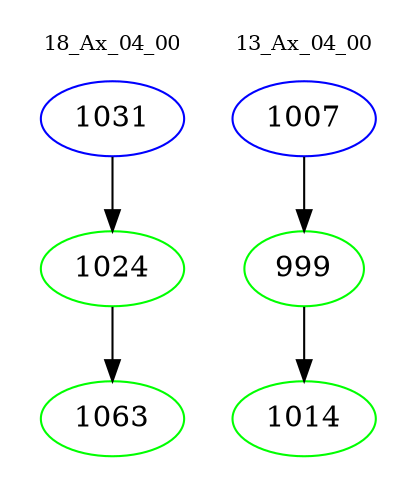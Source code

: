 digraph{
subgraph cluster_0 {
color = white
label = "18_Ax_04_00";
fontsize=10;
T0_1031 [label="1031", color="blue"]
T0_1031 -> T0_1024 [color="black"]
T0_1024 [label="1024", color="green"]
T0_1024 -> T0_1063 [color="black"]
T0_1063 [label="1063", color="green"]
}
subgraph cluster_1 {
color = white
label = "13_Ax_04_00";
fontsize=10;
T1_1007 [label="1007", color="blue"]
T1_1007 -> T1_999 [color="black"]
T1_999 [label="999", color="green"]
T1_999 -> T1_1014 [color="black"]
T1_1014 [label="1014", color="green"]
}
}
